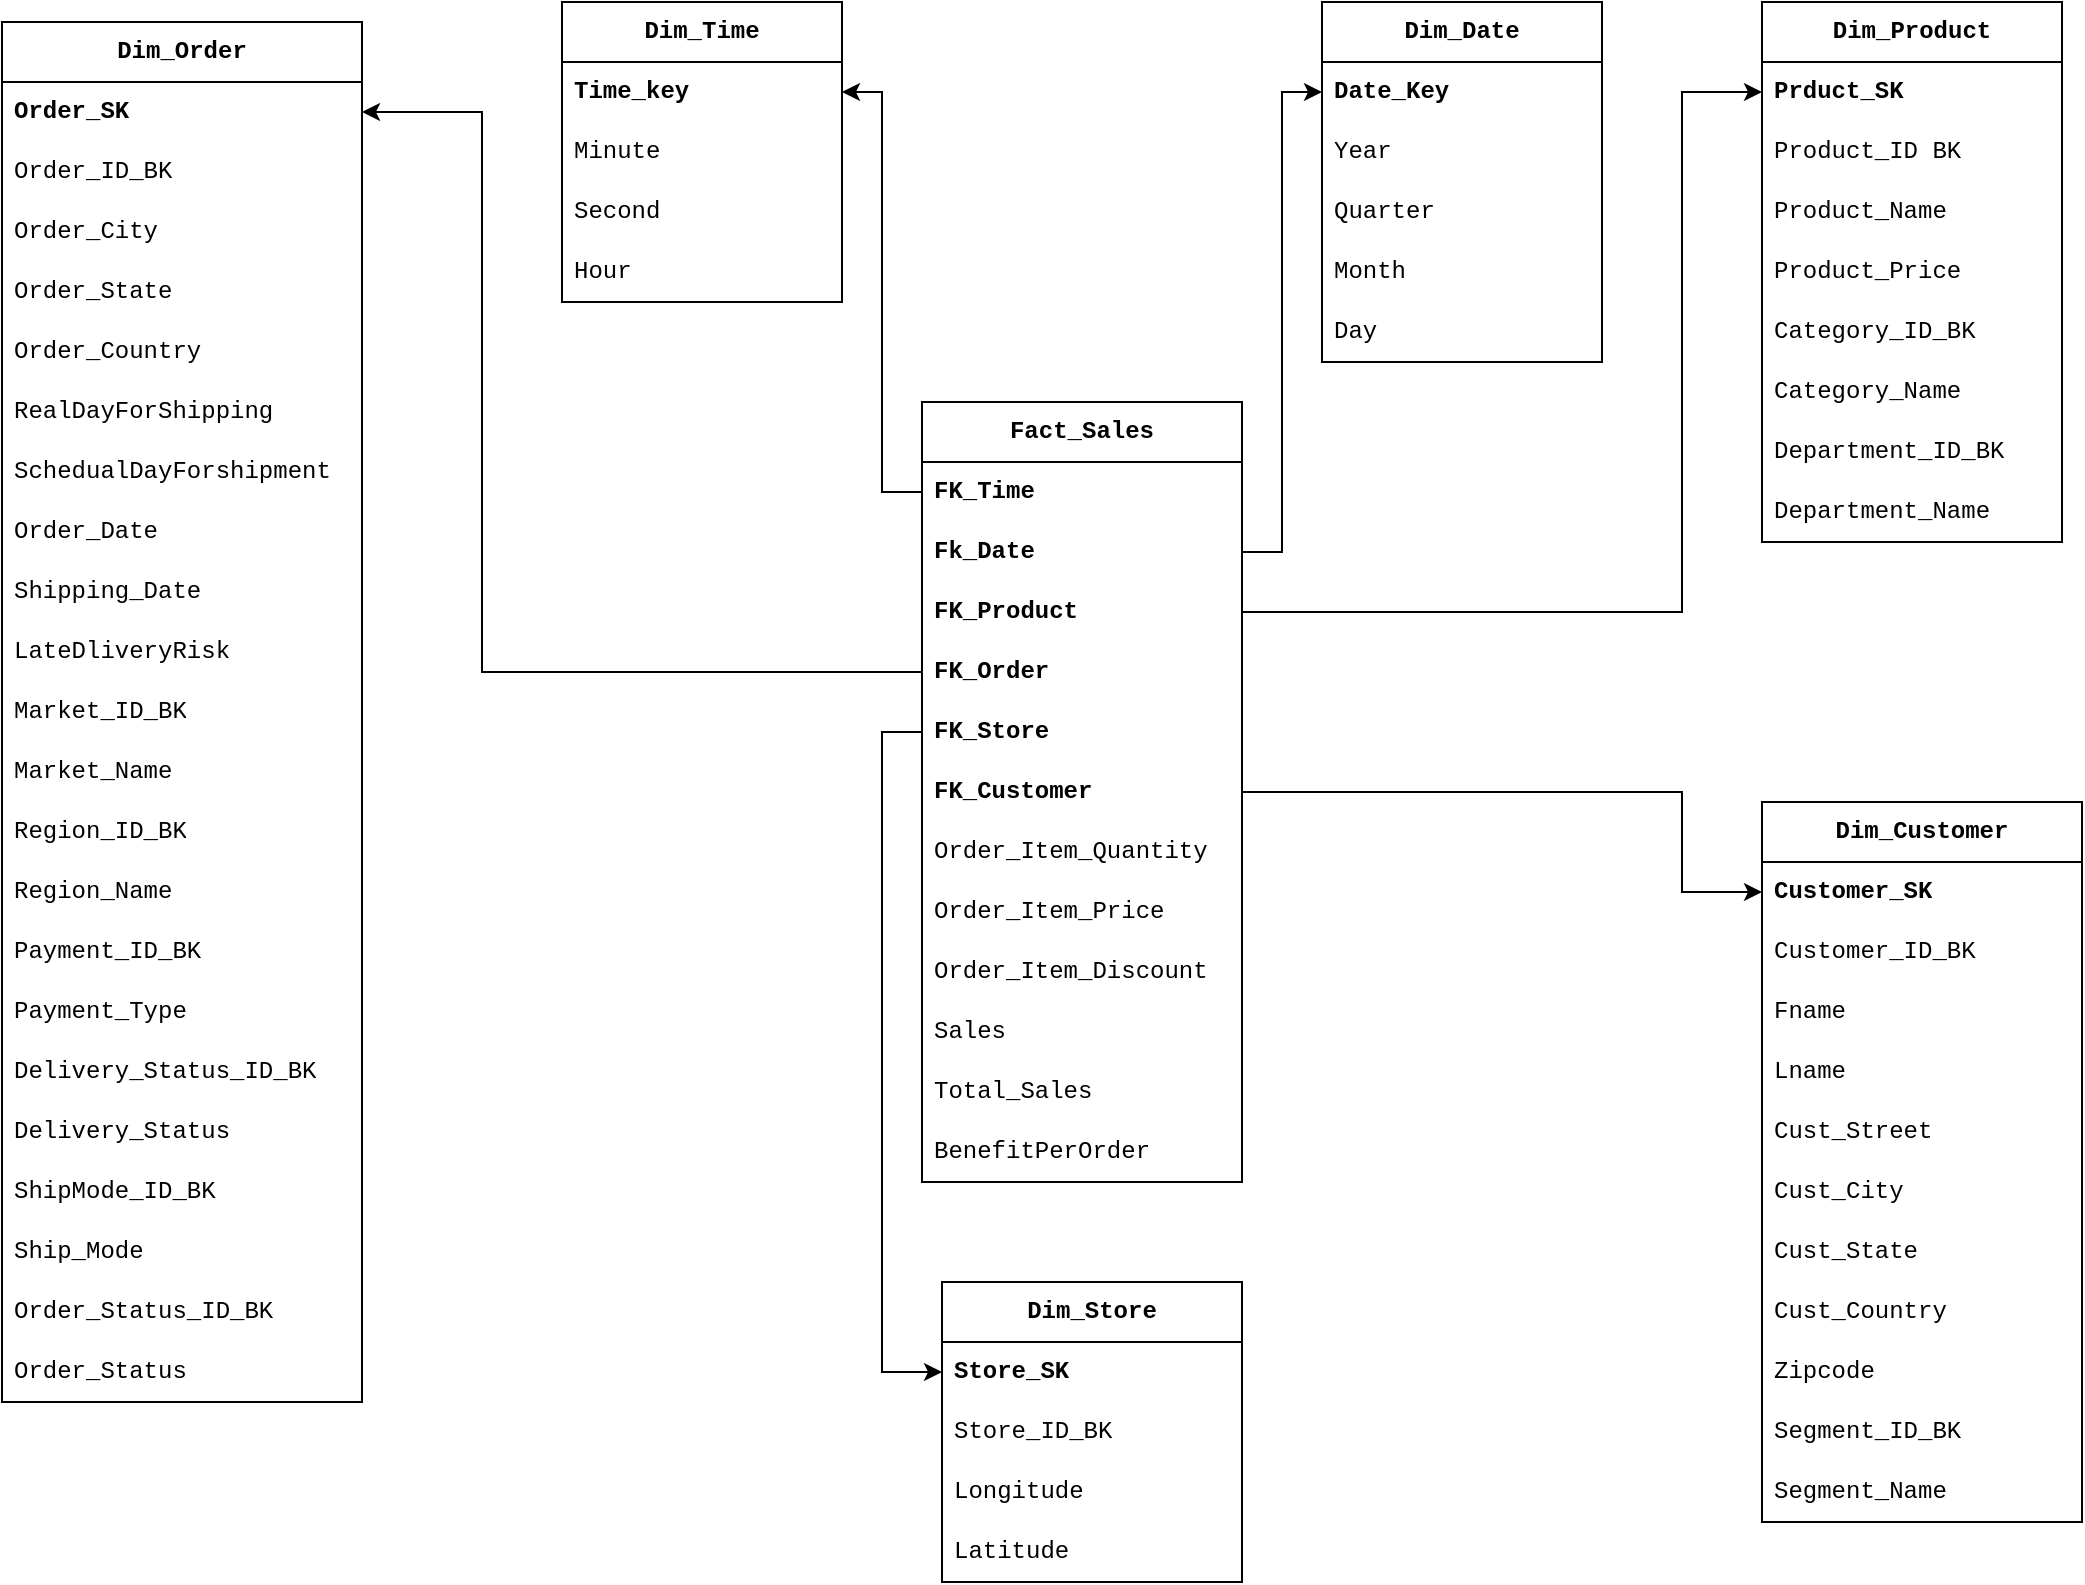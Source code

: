 <mxfile scale="1" border="0" version="24.7.5">
  <diagram name="Page-1" id="-QpeJFD9By1HImfgPcDu">
    <mxGraphModel dx="1235" dy="731" grid="1" gridSize="10" guides="1" tooltips="1" connect="1" arrows="1" fold="1" page="1" pageScale="1" pageWidth="1100" pageHeight="850" math="0" shadow="0">
      <root>
        <mxCell id="0" />
        <mxCell id="1" parent="0" />
        <mxCell id="Llj-QnV4qk8iGAxu2ZoB-3" value="&lt;b&gt;Fact_Sales&lt;/b&gt;" style="swimlane;fontStyle=0;childLayout=stackLayout;horizontal=1;startSize=30;horizontalStack=0;resizeParent=1;resizeParentMax=0;resizeLast=0;collapsible=1;marginBottom=0;whiteSpace=wrap;html=1;fontFamily=Courier New;" parent="1" vertex="1">
          <mxGeometry x="500" y="240" width="160" height="390" as="geometry" />
        </mxCell>
        <mxCell id="Llj-QnV4qk8iGAxu2ZoB-9" value="&lt;b&gt;FK_Time&lt;/b&gt;" style="text;strokeColor=none;fillColor=none;align=left;verticalAlign=middle;spacingLeft=4;spacingRight=4;overflow=hidden;points=[[0,0.5],[1,0.5]];portConstraint=eastwest;rotatable=0;whiteSpace=wrap;html=1;fontFamily=Courier New;" parent="Llj-QnV4qk8iGAxu2ZoB-3" vertex="1">
          <mxGeometry y="30" width="160" height="30" as="geometry" />
        </mxCell>
        <mxCell id="Llj-QnV4qk8iGAxu2ZoB-4" value="&lt;b&gt;Fk_Date&lt;/b&gt;" style="text;strokeColor=none;fillColor=none;align=left;verticalAlign=middle;spacingLeft=4;spacingRight=4;overflow=hidden;points=[[0,0.5],[1,0.5]];portConstraint=eastwest;rotatable=0;whiteSpace=wrap;html=1;fontFamily=Courier New;" parent="Llj-QnV4qk8iGAxu2ZoB-3" vertex="1">
          <mxGeometry y="60" width="160" height="30" as="geometry" />
        </mxCell>
        <mxCell id="Llj-QnV4qk8iGAxu2ZoB-5" value="&lt;b&gt;FK_Product&lt;/b&gt;" style="text;strokeColor=none;fillColor=none;align=left;verticalAlign=middle;spacingLeft=4;spacingRight=4;overflow=hidden;points=[[0,0.5],[1,0.5]];portConstraint=eastwest;rotatable=0;whiteSpace=wrap;html=1;fontFamily=Courier New;" parent="Llj-QnV4qk8iGAxu2ZoB-3" vertex="1">
          <mxGeometry y="90" width="160" height="30" as="geometry" />
        </mxCell>
        <mxCell id="Llj-QnV4qk8iGAxu2ZoB-6" value="&lt;b&gt;FK_Order&lt;/b&gt;" style="text;strokeColor=none;fillColor=none;align=left;verticalAlign=middle;spacingLeft=4;spacingRight=4;overflow=hidden;points=[[0,0.5],[1,0.5]];portConstraint=eastwest;rotatable=0;whiteSpace=wrap;html=1;fontFamily=Courier New;" parent="Llj-QnV4qk8iGAxu2ZoB-3" vertex="1">
          <mxGeometry y="120" width="160" height="30" as="geometry" />
        </mxCell>
        <mxCell id="Llj-QnV4qk8iGAxu2ZoB-7" value="&lt;b&gt;FK_Store&lt;/b&gt;" style="text;strokeColor=none;fillColor=none;align=left;verticalAlign=middle;spacingLeft=4;spacingRight=4;overflow=hidden;points=[[0,0.5],[1,0.5]];portConstraint=eastwest;rotatable=0;whiteSpace=wrap;html=1;fontFamily=Courier New;" parent="Llj-QnV4qk8iGAxu2ZoB-3" vertex="1">
          <mxGeometry y="150" width="160" height="30" as="geometry" />
        </mxCell>
        <mxCell id="Llj-QnV4qk8iGAxu2ZoB-8" value="&lt;b&gt;FK_Customer&lt;/b&gt;" style="text;strokeColor=none;fillColor=none;align=left;verticalAlign=middle;spacingLeft=4;spacingRight=4;overflow=hidden;points=[[0,0.5],[1,0.5]];portConstraint=eastwest;rotatable=0;whiteSpace=wrap;html=1;fontFamily=Courier New;" parent="Llj-QnV4qk8iGAxu2ZoB-3" vertex="1">
          <mxGeometry y="180" width="160" height="30" as="geometry" />
        </mxCell>
        <mxCell id="UlVGriS9c-GkDEvKn-Qm-22" value="Order_Item_Quantity" style="text;strokeColor=none;fillColor=none;align=left;verticalAlign=middle;spacingLeft=4;spacingRight=4;overflow=hidden;points=[[0,0.5],[1,0.5]];portConstraint=eastwest;rotatable=0;whiteSpace=wrap;html=1;fontFamily=Courier New;" parent="Llj-QnV4qk8iGAxu2ZoB-3" vertex="1">
          <mxGeometry y="210" width="160" height="30" as="geometry" />
        </mxCell>
        <mxCell id="z2z_kaeNV8si64ve1Tnd-3" value="Order_Item_Price" style="text;strokeColor=none;fillColor=none;align=left;verticalAlign=middle;spacingLeft=4;spacingRight=4;overflow=hidden;points=[[0,0.5],[1,0.5]];portConstraint=eastwest;rotatable=0;whiteSpace=wrap;html=1;fontFamily=Courier New;" vertex="1" parent="Llj-QnV4qk8iGAxu2ZoB-3">
          <mxGeometry y="240" width="160" height="30" as="geometry" />
        </mxCell>
        <mxCell id="z2z_kaeNV8si64ve1Tnd-4" value="Order_Item_Discount" style="text;strokeColor=none;fillColor=none;align=left;verticalAlign=middle;spacingLeft=4;spacingRight=4;overflow=hidden;points=[[0,0.5],[1,0.5]];portConstraint=eastwest;rotatable=0;whiteSpace=wrap;html=1;fontFamily=Courier New;" vertex="1" parent="Llj-QnV4qk8iGAxu2ZoB-3">
          <mxGeometry y="270" width="160" height="30" as="geometry" />
        </mxCell>
        <mxCell id="Llj-QnV4qk8iGAxu2ZoB-12" value="Sales" style="text;strokeColor=none;fillColor=none;align=left;verticalAlign=middle;spacingLeft=4;spacingRight=4;overflow=hidden;points=[[0,0.5],[1,0.5]];portConstraint=eastwest;rotatable=0;whiteSpace=wrap;html=1;fontFamily=Courier New;" parent="Llj-QnV4qk8iGAxu2ZoB-3" vertex="1">
          <mxGeometry y="300" width="160" height="30" as="geometry" />
        </mxCell>
        <mxCell id="Llj-QnV4qk8iGAxu2ZoB-10" value="Total_Sales" style="text;strokeColor=none;fillColor=none;align=left;verticalAlign=middle;spacingLeft=4;spacingRight=4;overflow=hidden;points=[[0,0.5],[1,0.5]];portConstraint=eastwest;rotatable=0;whiteSpace=wrap;html=1;fontFamily=Courier New;" parent="Llj-QnV4qk8iGAxu2ZoB-3" vertex="1">
          <mxGeometry y="330" width="160" height="30" as="geometry" />
        </mxCell>
        <mxCell id="Llj-QnV4qk8iGAxu2ZoB-11" value="BenefitPerOrder" style="text;strokeColor=none;fillColor=none;align=left;verticalAlign=middle;spacingLeft=4;spacingRight=4;overflow=hidden;points=[[0,0.5],[1,0.5]];portConstraint=eastwest;rotatable=0;whiteSpace=wrap;html=1;fontFamily=Courier New;" parent="Llj-QnV4qk8iGAxu2ZoB-3" vertex="1">
          <mxGeometry y="360" width="160" height="30" as="geometry" />
        </mxCell>
        <mxCell id="Llj-QnV4qk8iGAxu2ZoB-16" value="&lt;b&gt;Dim_Date&lt;/b&gt;" style="swimlane;fontStyle=0;childLayout=stackLayout;horizontal=1;startSize=30;horizontalStack=0;resizeParent=1;resizeParentMax=0;resizeLast=0;collapsible=1;marginBottom=0;whiteSpace=wrap;html=1;fontFamily=Courier New;" parent="1" vertex="1">
          <mxGeometry x="700" y="40" width="140" height="180" as="geometry" />
        </mxCell>
        <mxCell id="Llj-QnV4qk8iGAxu2ZoB-17" value="&lt;b&gt;Date_Key&lt;/b&gt;" style="text;strokeColor=none;fillColor=none;align=left;verticalAlign=middle;spacingLeft=4;spacingRight=4;overflow=hidden;points=[[0,0.5],[1,0.5]];portConstraint=eastwest;rotatable=0;whiteSpace=wrap;html=1;fontFamily=Courier New;" parent="Llj-QnV4qk8iGAxu2ZoB-16" vertex="1">
          <mxGeometry y="30" width="140" height="30" as="geometry" />
        </mxCell>
        <mxCell id="Llj-QnV4qk8iGAxu2ZoB-18" value="Year" style="text;strokeColor=none;fillColor=none;align=left;verticalAlign=middle;spacingLeft=4;spacingRight=4;overflow=hidden;points=[[0,0.5],[1,0.5]];portConstraint=eastwest;rotatable=0;whiteSpace=wrap;html=1;fontFamily=Courier New;" parent="Llj-QnV4qk8iGAxu2ZoB-16" vertex="1">
          <mxGeometry y="60" width="140" height="30" as="geometry" />
        </mxCell>
        <mxCell id="Llj-QnV4qk8iGAxu2ZoB-19" value="Quarter" style="text;strokeColor=none;fillColor=none;align=left;verticalAlign=middle;spacingLeft=4;spacingRight=4;overflow=hidden;points=[[0,0.5],[1,0.5]];portConstraint=eastwest;rotatable=0;whiteSpace=wrap;html=1;fontFamily=Courier New;" parent="Llj-QnV4qk8iGAxu2ZoB-16" vertex="1">
          <mxGeometry y="90" width="140" height="30" as="geometry" />
        </mxCell>
        <mxCell id="Llj-QnV4qk8iGAxu2ZoB-20" value="Month" style="text;strokeColor=none;fillColor=none;align=left;verticalAlign=middle;spacingLeft=4;spacingRight=4;overflow=hidden;points=[[0,0.5],[1,0.5]];portConstraint=eastwest;rotatable=0;whiteSpace=wrap;html=1;fontFamily=Courier New;" parent="Llj-QnV4qk8iGAxu2ZoB-16" vertex="1">
          <mxGeometry y="120" width="140" height="30" as="geometry" />
        </mxCell>
        <mxCell id="Llj-QnV4qk8iGAxu2ZoB-21" value="Day" style="text;strokeColor=none;fillColor=none;align=left;verticalAlign=middle;spacingLeft=4;spacingRight=4;overflow=hidden;points=[[0,0.5],[1,0.5]];portConstraint=eastwest;rotatable=0;whiteSpace=wrap;html=1;fontFamily=Courier New;" parent="Llj-QnV4qk8iGAxu2ZoB-16" vertex="1">
          <mxGeometry y="150" width="140" height="30" as="geometry" />
        </mxCell>
        <mxCell id="Llj-QnV4qk8iGAxu2ZoB-33" value="&lt;b&gt;Dim_Product&lt;/b&gt;" style="swimlane;fontStyle=0;childLayout=stackLayout;horizontal=1;startSize=30;horizontalStack=0;resizeParent=1;resizeParentMax=0;resizeLast=0;collapsible=1;marginBottom=0;whiteSpace=wrap;html=1;fontFamily=Courier New;" parent="1" vertex="1">
          <mxGeometry x="920" y="40" width="150" height="270" as="geometry" />
        </mxCell>
        <mxCell id="Llj-QnV4qk8iGAxu2ZoB-34" value="&lt;b&gt;Prduct_SK&lt;/b&gt;" style="text;strokeColor=none;fillColor=none;align=left;verticalAlign=middle;spacingLeft=4;spacingRight=4;overflow=hidden;points=[[0,0.5],[1,0.5]];portConstraint=eastwest;rotatable=0;whiteSpace=wrap;html=1;fontFamily=Courier New;" parent="Llj-QnV4qk8iGAxu2ZoB-33" vertex="1">
          <mxGeometry y="30" width="150" height="30" as="geometry" />
        </mxCell>
        <mxCell id="Llj-QnV4qk8iGAxu2ZoB-35" value="Product_ID BK" style="text;strokeColor=none;fillColor=none;align=left;verticalAlign=middle;spacingLeft=4;spacingRight=4;overflow=hidden;points=[[0,0.5],[1,0.5]];portConstraint=eastwest;rotatable=0;whiteSpace=wrap;html=1;fontFamily=Courier New;" parent="Llj-QnV4qk8iGAxu2ZoB-33" vertex="1">
          <mxGeometry y="60" width="150" height="30" as="geometry" />
        </mxCell>
        <mxCell id="Llj-QnV4qk8iGAxu2ZoB-36" value="Product_Name" style="text;strokeColor=none;fillColor=none;align=left;verticalAlign=middle;spacingLeft=4;spacingRight=4;overflow=hidden;points=[[0,0.5],[1,0.5]];portConstraint=eastwest;rotatable=0;whiteSpace=wrap;html=1;fontFamily=Courier New;" parent="Llj-QnV4qk8iGAxu2ZoB-33" vertex="1">
          <mxGeometry y="90" width="150" height="30" as="geometry" />
        </mxCell>
        <mxCell id="Llj-QnV4qk8iGAxu2ZoB-37" value="Product_Price" style="text;strokeColor=none;fillColor=none;align=left;verticalAlign=middle;spacingLeft=4;spacingRight=4;overflow=hidden;points=[[0,0.5],[1,0.5]];portConstraint=eastwest;rotatable=0;whiteSpace=wrap;html=1;fontFamily=Courier New;" parent="Llj-QnV4qk8iGAxu2ZoB-33" vertex="1">
          <mxGeometry y="120" width="150" height="30" as="geometry" />
        </mxCell>
        <mxCell id="Llj-QnV4qk8iGAxu2ZoB-39" value="Category_ID_BK" style="text;strokeColor=none;fillColor=none;align=left;verticalAlign=middle;spacingLeft=4;spacingRight=4;overflow=hidden;points=[[0,0.5],[1,0.5]];portConstraint=eastwest;rotatable=0;whiteSpace=wrap;html=1;fontFamily=Courier New;" parent="Llj-QnV4qk8iGAxu2ZoB-33" vertex="1">
          <mxGeometry y="150" width="150" height="30" as="geometry" />
        </mxCell>
        <mxCell id="Llj-QnV4qk8iGAxu2ZoB-40" value="Category_Name" style="text;strokeColor=none;fillColor=none;align=left;verticalAlign=middle;spacingLeft=4;spacingRight=4;overflow=hidden;points=[[0,0.5],[1,0.5]];portConstraint=eastwest;rotatable=0;whiteSpace=wrap;html=1;fontFamily=Courier New;" parent="Llj-QnV4qk8iGAxu2ZoB-33" vertex="1">
          <mxGeometry y="180" width="150" height="30" as="geometry" />
        </mxCell>
        <mxCell id="UlVGriS9c-GkDEvKn-Qm-23" value="Department_ID_BK" style="text;strokeColor=none;fillColor=none;align=left;verticalAlign=middle;spacingLeft=4;spacingRight=4;overflow=hidden;points=[[0,0.5],[1,0.5]];portConstraint=eastwest;rotatable=0;whiteSpace=wrap;html=1;fontFamily=Courier New;" parent="Llj-QnV4qk8iGAxu2ZoB-33" vertex="1">
          <mxGeometry y="210" width="150" height="30" as="geometry" />
        </mxCell>
        <mxCell id="UlVGriS9c-GkDEvKn-Qm-24" value="Department_Name" style="text;strokeColor=none;fillColor=none;align=left;verticalAlign=middle;spacingLeft=4;spacingRight=4;overflow=hidden;points=[[0,0.5],[1,0.5]];portConstraint=eastwest;rotatable=0;whiteSpace=wrap;html=1;fontFamily=Courier New;" parent="Llj-QnV4qk8iGAxu2ZoB-33" vertex="1">
          <mxGeometry y="240" width="150" height="30" as="geometry" />
        </mxCell>
        <mxCell id="Llj-QnV4qk8iGAxu2ZoB-46" value="&lt;b&gt;Dim_Store&lt;/b&gt;" style="swimlane;fontStyle=0;childLayout=stackLayout;horizontal=1;startSize=30;horizontalStack=0;resizeParent=1;resizeParentMax=0;resizeLast=0;collapsible=1;marginBottom=0;whiteSpace=wrap;html=1;fontFamily=Courier New;" parent="1" vertex="1">
          <mxGeometry x="510" y="680" width="150" height="150" as="geometry" />
        </mxCell>
        <mxCell id="Llj-QnV4qk8iGAxu2ZoB-47" value="&lt;b&gt;Store_SK&lt;/b&gt;" style="text;strokeColor=none;fillColor=none;align=left;verticalAlign=middle;spacingLeft=4;spacingRight=4;overflow=hidden;points=[[0,0.5],[1,0.5]];portConstraint=eastwest;rotatable=0;whiteSpace=wrap;html=1;fontFamily=Courier New;" parent="Llj-QnV4qk8iGAxu2ZoB-46" vertex="1">
          <mxGeometry y="30" width="150" height="30" as="geometry" />
        </mxCell>
        <mxCell id="UlVGriS9c-GkDEvKn-Qm-36" value="Store_ID_BK" style="text;strokeColor=none;fillColor=none;align=left;verticalAlign=middle;spacingLeft=4;spacingRight=4;overflow=hidden;points=[[0,0.5],[1,0.5]];portConstraint=eastwest;rotatable=0;whiteSpace=wrap;html=1;fontFamily=Courier New;" parent="Llj-QnV4qk8iGAxu2ZoB-46" vertex="1">
          <mxGeometry y="60" width="150" height="30" as="geometry" />
        </mxCell>
        <mxCell id="z2z_kaeNV8si64ve1Tnd-1" value="Longitude" style="text;strokeColor=none;fillColor=none;align=left;verticalAlign=middle;spacingLeft=4;spacingRight=4;overflow=hidden;points=[[0,0.5],[1,0.5]];portConstraint=eastwest;rotatable=0;whiteSpace=wrap;html=1;fontFamily=Courier New;" vertex="1" parent="Llj-QnV4qk8iGAxu2ZoB-46">
          <mxGeometry y="90" width="150" height="30" as="geometry" />
        </mxCell>
        <mxCell id="Llj-QnV4qk8iGAxu2ZoB-48" value="Latitude" style="text;strokeColor=none;fillColor=none;align=left;verticalAlign=middle;spacingLeft=4;spacingRight=4;overflow=hidden;points=[[0,0.5],[1,0.5]];portConstraint=eastwest;rotatable=0;whiteSpace=wrap;html=1;fontFamily=Courier New;" parent="Llj-QnV4qk8iGAxu2ZoB-46" vertex="1">
          <mxGeometry y="120" width="150" height="30" as="geometry" />
        </mxCell>
        <mxCell id="Llj-QnV4qk8iGAxu2ZoB-52" value="&lt;b&gt;Dim_Order&lt;/b&gt;" style="swimlane;fontStyle=0;childLayout=stackLayout;horizontal=1;startSize=30;horizontalStack=0;resizeParent=1;resizeParentMax=0;resizeLast=0;collapsible=1;marginBottom=0;whiteSpace=wrap;html=1;fontFamily=Courier New;" parent="1" vertex="1">
          <mxGeometry x="40" y="50" width="180" height="690" as="geometry" />
        </mxCell>
        <mxCell id="Llj-QnV4qk8iGAxu2ZoB-53" value="&lt;b&gt;Order_SK&lt;/b&gt;" style="text;strokeColor=none;fillColor=none;align=left;verticalAlign=middle;spacingLeft=4;spacingRight=4;overflow=hidden;points=[[0,0.5],[1,0.5]];portConstraint=eastwest;rotatable=0;whiteSpace=wrap;html=1;fontFamily=Courier New;" parent="Llj-QnV4qk8iGAxu2ZoB-52" vertex="1">
          <mxGeometry y="30" width="180" height="30" as="geometry" />
        </mxCell>
        <mxCell id="Llj-QnV4qk8iGAxu2ZoB-54" value="Order_ID_BK" style="text;strokeColor=none;fillColor=none;align=left;verticalAlign=middle;spacingLeft=4;spacingRight=4;overflow=hidden;points=[[0,0.5],[1,0.5]];portConstraint=eastwest;rotatable=0;whiteSpace=wrap;html=1;fontFamily=Courier New;" parent="Llj-QnV4qk8iGAxu2ZoB-52" vertex="1">
          <mxGeometry y="60" width="180" height="30" as="geometry" />
        </mxCell>
        <mxCell id="Llj-QnV4qk8iGAxu2ZoB-55" value="Order_City" style="text;strokeColor=none;fillColor=none;align=left;verticalAlign=middle;spacingLeft=4;spacingRight=4;overflow=hidden;points=[[0,0.5],[1,0.5]];portConstraint=eastwest;rotatable=0;whiteSpace=wrap;html=1;fontFamily=Courier New;" parent="Llj-QnV4qk8iGAxu2ZoB-52" vertex="1">
          <mxGeometry y="90" width="180" height="30" as="geometry" />
        </mxCell>
        <mxCell id="Llj-QnV4qk8iGAxu2ZoB-60" value="Order_State" style="text;strokeColor=none;fillColor=none;align=left;verticalAlign=middle;spacingLeft=4;spacingRight=4;overflow=hidden;points=[[0,0.5],[1,0.5]];portConstraint=eastwest;rotatable=0;whiteSpace=wrap;html=1;fontFamily=Courier New;" parent="Llj-QnV4qk8iGAxu2ZoB-52" vertex="1">
          <mxGeometry y="120" width="180" height="30" as="geometry" />
        </mxCell>
        <mxCell id="Llj-QnV4qk8iGAxu2ZoB-61" value="Order_Country" style="text;strokeColor=none;fillColor=none;align=left;verticalAlign=middle;spacingLeft=4;spacingRight=4;overflow=hidden;points=[[0,0.5],[1,0.5]];portConstraint=eastwest;rotatable=0;whiteSpace=wrap;html=1;fontFamily=Courier New;" parent="Llj-QnV4qk8iGAxu2ZoB-52" vertex="1">
          <mxGeometry y="150" width="180" height="30" as="geometry" />
        </mxCell>
        <mxCell id="Llj-QnV4qk8iGAxu2ZoB-62" value="RealDayForShipping" style="text;strokeColor=none;fillColor=none;align=left;verticalAlign=middle;spacingLeft=4;spacingRight=4;overflow=hidden;points=[[0,0.5],[1,0.5]];portConstraint=eastwest;rotatable=0;whiteSpace=wrap;html=1;fontFamily=Courier New;" parent="Llj-QnV4qk8iGAxu2ZoB-52" vertex="1">
          <mxGeometry y="180" width="180" height="30" as="geometry" />
        </mxCell>
        <mxCell id="Llj-QnV4qk8iGAxu2ZoB-63" value="SchedualDayForshipment" style="text;strokeColor=none;fillColor=none;align=left;verticalAlign=middle;spacingLeft=4;spacingRight=4;overflow=hidden;points=[[0,0.5],[1,0.5]];portConstraint=eastwest;rotatable=0;whiteSpace=wrap;html=1;fontFamily=Courier New;" parent="Llj-QnV4qk8iGAxu2ZoB-52" vertex="1">
          <mxGeometry y="210" width="180" height="30" as="geometry" />
        </mxCell>
        <mxCell id="UlVGriS9c-GkDEvKn-Qm-31" value="Order_Date" style="text;strokeColor=none;fillColor=none;align=left;verticalAlign=middle;spacingLeft=4;spacingRight=4;overflow=hidden;points=[[0,0.5],[1,0.5]];portConstraint=eastwest;rotatable=0;whiteSpace=wrap;html=1;fontFamily=Courier New;" parent="Llj-QnV4qk8iGAxu2ZoB-52" vertex="1">
          <mxGeometry y="240" width="180" height="30" as="geometry" />
        </mxCell>
        <mxCell id="UlVGriS9c-GkDEvKn-Qm-32" value="Shipping_Date" style="text;strokeColor=none;fillColor=none;align=left;verticalAlign=middle;spacingLeft=4;spacingRight=4;overflow=hidden;points=[[0,0.5],[1,0.5]];portConstraint=eastwest;rotatable=0;whiteSpace=wrap;html=1;fontFamily=Courier New;" parent="Llj-QnV4qk8iGAxu2ZoB-52" vertex="1">
          <mxGeometry y="270" width="180" height="30" as="geometry" />
        </mxCell>
        <mxCell id="Llj-QnV4qk8iGAxu2ZoB-64" value="LateDliveryRisk" style="text;strokeColor=none;fillColor=none;align=left;verticalAlign=middle;spacingLeft=4;spacingRight=4;overflow=hidden;points=[[0,0.5],[1,0.5]];portConstraint=eastwest;rotatable=0;whiteSpace=wrap;html=1;fontFamily=Courier New;" parent="Llj-QnV4qk8iGAxu2ZoB-52" vertex="1">
          <mxGeometry y="300" width="180" height="30" as="geometry" />
        </mxCell>
        <mxCell id="Llj-QnV4qk8iGAxu2ZoB-65" value="Market_ID_BK" style="text;strokeColor=none;fillColor=none;align=left;verticalAlign=middle;spacingLeft=4;spacingRight=4;overflow=hidden;points=[[0,0.5],[1,0.5]];portConstraint=eastwest;rotatable=0;whiteSpace=wrap;html=1;fontFamily=Courier New;" parent="Llj-QnV4qk8iGAxu2ZoB-52" vertex="1">
          <mxGeometry y="330" width="180" height="30" as="geometry" />
        </mxCell>
        <mxCell id="Llj-QnV4qk8iGAxu2ZoB-66" value="Market_Name" style="text;strokeColor=none;fillColor=none;align=left;verticalAlign=middle;spacingLeft=4;spacingRight=4;overflow=hidden;points=[[0,0.5],[1,0.5]];portConstraint=eastwest;rotatable=0;whiteSpace=wrap;html=1;fontFamily=Courier New;" parent="Llj-QnV4qk8iGAxu2ZoB-52" vertex="1">
          <mxGeometry y="360" width="180" height="30" as="geometry" />
        </mxCell>
        <mxCell id="Llj-QnV4qk8iGAxu2ZoB-67" value="Region_ID_BK" style="text;strokeColor=none;fillColor=none;align=left;verticalAlign=middle;spacingLeft=4;spacingRight=4;overflow=hidden;points=[[0,0.5],[1,0.5]];portConstraint=eastwest;rotatable=0;whiteSpace=wrap;html=1;fontFamily=Courier New;" parent="Llj-QnV4qk8iGAxu2ZoB-52" vertex="1">
          <mxGeometry y="390" width="180" height="30" as="geometry" />
        </mxCell>
        <mxCell id="Llj-QnV4qk8iGAxu2ZoB-68" value="Region_Name" style="text;strokeColor=none;fillColor=none;align=left;verticalAlign=middle;spacingLeft=4;spacingRight=4;overflow=hidden;points=[[0,0.5],[1,0.5]];portConstraint=eastwest;rotatable=0;whiteSpace=wrap;html=1;fontFamily=Courier New;" parent="Llj-QnV4qk8iGAxu2ZoB-52" vertex="1">
          <mxGeometry y="420" width="180" height="30" as="geometry" />
        </mxCell>
        <mxCell id="UlVGriS9c-GkDEvKn-Qm-25" value="Payment_ID_BK" style="text;strokeColor=none;fillColor=none;align=left;verticalAlign=middle;spacingLeft=4;spacingRight=4;overflow=hidden;points=[[0,0.5],[1,0.5]];portConstraint=eastwest;rotatable=0;whiteSpace=wrap;html=1;fontFamily=Courier New;" parent="Llj-QnV4qk8iGAxu2ZoB-52" vertex="1">
          <mxGeometry y="450" width="180" height="30" as="geometry" />
        </mxCell>
        <mxCell id="UlVGriS9c-GkDEvKn-Qm-26" value="Payment_Type" style="text;strokeColor=none;fillColor=none;align=left;verticalAlign=middle;spacingLeft=4;spacingRight=4;overflow=hidden;points=[[0,0.5],[1,0.5]];portConstraint=eastwest;rotatable=0;whiteSpace=wrap;html=1;fontFamily=Courier New;" parent="Llj-QnV4qk8iGAxu2ZoB-52" vertex="1">
          <mxGeometry y="480" width="180" height="30" as="geometry" />
        </mxCell>
        <mxCell id="UlVGriS9c-GkDEvKn-Qm-27" value="Delivery_Status_ID_BK" style="text;strokeColor=none;fillColor=none;align=left;verticalAlign=middle;spacingLeft=4;spacingRight=4;overflow=hidden;points=[[0,0.5],[1,0.5]];portConstraint=eastwest;rotatable=0;whiteSpace=wrap;html=1;fontFamily=Courier New;" parent="Llj-QnV4qk8iGAxu2ZoB-52" vertex="1">
          <mxGeometry y="510" width="180" height="30" as="geometry" />
        </mxCell>
        <mxCell id="UlVGriS9c-GkDEvKn-Qm-28" value="Delivery_Status" style="text;strokeColor=none;fillColor=none;align=left;verticalAlign=middle;spacingLeft=4;spacingRight=4;overflow=hidden;points=[[0,0.5],[1,0.5]];portConstraint=eastwest;rotatable=0;whiteSpace=wrap;html=1;fontFamily=Courier New;" parent="Llj-QnV4qk8iGAxu2ZoB-52" vertex="1">
          <mxGeometry y="540" width="180" height="30" as="geometry" />
        </mxCell>
        <mxCell id="UlVGriS9c-GkDEvKn-Qm-29" value="ShipMode_ID_BK" style="text;strokeColor=none;fillColor=none;align=left;verticalAlign=middle;spacingLeft=4;spacingRight=4;overflow=hidden;points=[[0,0.5],[1,0.5]];portConstraint=eastwest;rotatable=0;whiteSpace=wrap;html=1;fontFamily=Courier New;" parent="Llj-QnV4qk8iGAxu2ZoB-52" vertex="1">
          <mxGeometry y="570" width="180" height="30" as="geometry" />
        </mxCell>
        <mxCell id="UlVGriS9c-GkDEvKn-Qm-30" value="Ship_Mode" style="text;strokeColor=none;fillColor=none;align=left;verticalAlign=middle;spacingLeft=4;spacingRight=4;overflow=hidden;points=[[0,0.5],[1,0.5]];portConstraint=eastwest;rotatable=0;whiteSpace=wrap;html=1;fontFamily=Courier New;" parent="Llj-QnV4qk8iGAxu2ZoB-52" vertex="1">
          <mxGeometry y="600" width="180" height="30" as="geometry" />
        </mxCell>
        <mxCell id="UlVGriS9c-GkDEvKn-Qm-34" value="Order_Status_ID_BK" style="text;strokeColor=none;fillColor=none;align=left;verticalAlign=middle;spacingLeft=4;spacingRight=4;overflow=hidden;points=[[0,0.5],[1,0.5]];portConstraint=eastwest;rotatable=0;whiteSpace=wrap;html=1;fontFamily=Courier New;" parent="Llj-QnV4qk8iGAxu2ZoB-52" vertex="1">
          <mxGeometry y="630" width="180" height="30" as="geometry" />
        </mxCell>
        <mxCell id="UlVGriS9c-GkDEvKn-Qm-35" value="Order_Status" style="text;strokeColor=none;fillColor=none;align=left;verticalAlign=middle;spacingLeft=4;spacingRight=4;overflow=hidden;points=[[0,0.5],[1,0.5]];portConstraint=eastwest;rotatable=0;whiteSpace=wrap;html=1;fontFamily=Courier New;" parent="Llj-QnV4qk8iGAxu2ZoB-52" vertex="1">
          <mxGeometry y="660" width="180" height="30" as="geometry" />
        </mxCell>
        <mxCell id="UlVGriS9c-GkDEvKn-Qm-1" value="&lt;b&gt;Dim_Customer&lt;/b&gt;" style="swimlane;fontStyle=0;childLayout=stackLayout;horizontal=1;startSize=30;horizontalStack=0;resizeParent=1;resizeParentMax=0;resizeLast=0;collapsible=1;marginBottom=0;whiteSpace=wrap;html=1;fontFamily=Courier New;" parent="1" vertex="1">
          <mxGeometry x="920" y="440" width="160" height="360" as="geometry" />
        </mxCell>
        <mxCell id="UlVGriS9c-GkDEvKn-Qm-2" value="&lt;b&gt;Customer_SK&lt;/b&gt;" style="text;strokeColor=none;fillColor=none;align=left;verticalAlign=middle;spacingLeft=4;spacingRight=4;overflow=hidden;points=[[0,0.5],[1,0.5]];portConstraint=eastwest;rotatable=0;whiteSpace=wrap;html=1;fontFamily=Courier New;" parent="UlVGriS9c-GkDEvKn-Qm-1" vertex="1">
          <mxGeometry y="30" width="160" height="30" as="geometry" />
        </mxCell>
        <mxCell id="UlVGriS9c-GkDEvKn-Qm-3" value="Customer_ID_BK" style="text;strokeColor=none;fillColor=none;align=left;verticalAlign=middle;spacingLeft=4;spacingRight=4;overflow=hidden;points=[[0,0.5],[1,0.5]];portConstraint=eastwest;rotatable=0;whiteSpace=wrap;html=1;fontFamily=Courier New;" parent="UlVGriS9c-GkDEvKn-Qm-1" vertex="1">
          <mxGeometry y="60" width="160" height="30" as="geometry" />
        </mxCell>
        <mxCell id="UlVGriS9c-GkDEvKn-Qm-4" value="Fname" style="text;strokeColor=none;fillColor=none;align=left;verticalAlign=middle;spacingLeft=4;spacingRight=4;overflow=hidden;points=[[0,0.5],[1,0.5]];portConstraint=eastwest;rotatable=0;whiteSpace=wrap;html=1;fontFamily=Courier New;" parent="UlVGriS9c-GkDEvKn-Qm-1" vertex="1">
          <mxGeometry y="90" width="160" height="30" as="geometry" />
        </mxCell>
        <mxCell id="UlVGriS9c-GkDEvKn-Qm-12" value="Lname" style="text;strokeColor=none;fillColor=none;align=left;verticalAlign=middle;spacingLeft=4;spacingRight=4;overflow=hidden;points=[[0,0.5],[1,0.5]];portConstraint=eastwest;rotatable=0;whiteSpace=wrap;html=1;fontFamily=Courier New;" parent="UlVGriS9c-GkDEvKn-Qm-1" vertex="1">
          <mxGeometry y="120" width="160" height="30" as="geometry" />
        </mxCell>
        <mxCell id="UlVGriS9c-GkDEvKn-Qm-13" value="Cust_Street" style="text;strokeColor=none;fillColor=none;align=left;verticalAlign=middle;spacingLeft=4;spacingRight=4;overflow=hidden;points=[[0,0.5],[1,0.5]];portConstraint=eastwest;rotatable=0;whiteSpace=wrap;html=1;fontFamily=Courier New;" parent="UlVGriS9c-GkDEvKn-Qm-1" vertex="1">
          <mxGeometry y="150" width="160" height="30" as="geometry" />
        </mxCell>
        <mxCell id="z2z_kaeNV8si64ve1Tnd-2" value="Cust_City" style="text;strokeColor=none;fillColor=none;align=left;verticalAlign=middle;spacingLeft=4;spacingRight=4;overflow=hidden;points=[[0,0.5],[1,0.5]];portConstraint=eastwest;rotatable=0;whiteSpace=wrap;html=1;fontFamily=Courier New;" vertex="1" parent="UlVGriS9c-GkDEvKn-Qm-1">
          <mxGeometry y="180" width="160" height="30" as="geometry" />
        </mxCell>
        <mxCell id="UlVGriS9c-GkDEvKn-Qm-14" value="Cust_State" style="text;strokeColor=none;fillColor=none;align=left;verticalAlign=middle;spacingLeft=4;spacingRight=4;overflow=hidden;points=[[0,0.5],[1,0.5]];portConstraint=eastwest;rotatable=0;whiteSpace=wrap;html=1;fontFamily=Courier New;" parent="UlVGriS9c-GkDEvKn-Qm-1" vertex="1">
          <mxGeometry y="210" width="160" height="30" as="geometry" />
        </mxCell>
        <mxCell id="UlVGriS9c-GkDEvKn-Qm-15" value="Cust_Country" style="text;strokeColor=none;fillColor=none;align=left;verticalAlign=middle;spacingLeft=4;spacingRight=4;overflow=hidden;points=[[0,0.5],[1,0.5]];portConstraint=eastwest;rotatable=0;whiteSpace=wrap;html=1;fontFamily=Courier New;" parent="UlVGriS9c-GkDEvKn-Qm-1" vertex="1">
          <mxGeometry y="240" width="160" height="30" as="geometry" />
        </mxCell>
        <mxCell id="UlVGriS9c-GkDEvKn-Qm-17" value="Zipcode" style="text;strokeColor=none;fillColor=none;align=left;verticalAlign=middle;spacingLeft=4;spacingRight=4;overflow=hidden;points=[[0,0.5],[1,0.5]];portConstraint=eastwest;rotatable=0;whiteSpace=wrap;html=1;fontFamily=Courier New;" parent="UlVGriS9c-GkDEvKn-Qm-1" vertex="1">
          <mxGeometry y="270" width="160" height="30" as="geometry" />
        </mxCell>
        <mxCell id="UlVGriS9c-GkDEvKn-Qm-20" value="Segment_ID_BK" style="text;strokeColor=none;fillColor=none;align=left;verticalAlign=middle;spacingLeft=4;spacingRight=4;overflow=hidden;points=[[0,0.5],[1,0.5]];portConstraint=eastwest;rotatable=0;whiteSpace=wrap;html=1;fontFamily=Courier New;" parent="UlVGriS9c-GkDEvKn-Qm-1" vertex="1">
          <mxGeometry y="300" width="160" height="30" as="geometry" />
        </mxCell>
        <mxCell id="UlVGriS9c-GkDEvKn-Qm-21" value="Segment_Name" style="text;strokeColor=none;fillColor=none;align=left;verticalAlign=middle;spacingLeft=4;spacingRight=4;overflow=hidden;points=[[0,0.5],[1,0.5]];portConstraint=eastwest;rotatable=0;whiteSpace=wrap;html=1;fontFamily=Courier New;" parent="UlVGriS9c-GkDEvKn-Qm-1" vertex="1">
          <mxGeometry y="330" width="160" height="30" as="geometry" />
        </mxCell>
        <mxCell id="UlVGriS9c-GkDEvKn-Qm-8" value="&lt;b&gt;Dim_Time&lt;/b&gt;" style="swimlane;fontStyle=0;childLayout=stackLayout;horizontal=1;startSize=30;horizontalStack=0;resizeParent=1;resizeParentMax=0;resizeLast=0;collapsible=1;marginBottom=0;whiteSpace=wrap;html=1;fontFamily=Courier New;" parent="1" vertex="1">
          <mxGeometry x="320" y="40" width="140" height="150" as="geometry" />
        </mxCell>
        <mxCell id="UlVGriS9c-GkDEvKn-Qm-9" value="&lt;b&gt;Time_key&lt;/b&gt;" style="text;strokeColor=none;fillColor=none;align=left;verticalAlign=middle;spacingLeft=4;spacingRight=4;overflow=hidden;points=[[0,0.5],[1,0.5]];portConstraint=eastwest;rotatable=0;whiteSpace=wrap;html=1;fontFamily=Courier New;" parent="UlVGriS9c-GkDEvKn-Qm-8" vertex="1">
          <mxGeometry y="30" width="140" height="30" as="geometry" />
        </mxCell>
        <mxCell id="UlVGriS9c-GkDEvKn-Qm-10" value="Minute" style="text;strokeColor=none;fillColor=none;align=left;verticalAlign=middle;spacingLeft=4;spacingRight=4;overflow=hidden;points=[[0,0.5],[1,0.5]];portConstraint=eastwest;rotatable=0;whiteSpace=wrap;html=1;fontFamily=Courier New;" parent="UlVGriS9c-GkDEvKn-Qm-8" vertex="1">
          <mxGeometry y="60" width="140" height="30" as="geometry" />
        </mxCell>
        <mxCell id="UlVGriS9c-GkDEvKn-Qm-11" value="Second" style="text;strokeColor=none;fillColor=none;align=left;verticalAlign=middle;spacingLeft=4;spacingRight=4;overflow=hidden;points=[[0,0.5],[1,0.5]];portConstraint=eastwest;rotatable=0;whiteSpace=wrap;html=1;fontFamily=Courier New;" parent="UlVGriS9c-GkDEvKn-Qm-8" vertex="1">
          <mxGeometry y="90" width="140" height="30" as="geometry" />
        </mxCell>
        <mxCell id="UlVGriS9c-GkDEvKn-Qm-19" value="Hour" style="text;strokeColor=none;fillColor=none;align=left;verticalAlign=middle;spacingLeft=4;spacingRight=4;overflow=hidden;points=[[0,0.5],[1,0.5]];portConstraint=eastwest;rotatable=0;whiteSpace=wrap;html=1;fontFamily=Courier New;" parent="UlVGriS9c-GkDEvKn-Qm-8" vertex="1">
          <mxGeometry y="120" width="140" height="30" as="geometry" />
        </mxCell>
        <mxCell id="z2z_kaeNV8si64ve1Tnd-11" style="edgeStyle=orthogonalEdgeStyle;rounded=0;orthogonalLoop=1;jettySize=auto;html=1;exitX=0;exitY=0.5;exitDx=0;exitDy=0;entryX=1;entryY=0.5;entryDx=0;entryDy=0;" edge="1" parent="1" source="Llj-QnV4qk8iGAxu2ZoB-9" target="UlVGriS9c-GkDEvKn-Qm-9">
          <mxGeometry relative="1" as="geometry" />
        </mxCell>
        <mxCell id="z2z_kaeNV8si64ve1Tnd-12" style="edgeStyle=orthogonalEdgeStyle;rounded=0;orthogonalLoop=1;jettySize=auto;html=1;exitX=1;exitY=0.5;exitDx=0;exitDy=0;entryX=0;entryY=0.5;entryDx=0;entryDy=0;" edge="1" parent="1" source="Llj-QnV4qk8iGAxu2ZoB-4" target="Llj-QnV4qk8iGAxu2ZoB-17">
          <mxGeometry relative="1" as="geometry" />
        </mxCell>
        <mxCell id="z2z_kaeNV8si64ve1Tnd-13" style="edgeStyle=orthogonalEdgeStyle;rounded=0;orthogonalLoop=1;jettySize=auto;html=1;exitX=1;exitY=0.5;exitDx=0;exitDy=0;" edge="1" parent="1" source="Llj-QnV4qk8iGAxu2ZoB-5" target="Llj-QnV4qk8iGAxu2ZoB-34">
          <mxGeometry relative="1" as="geometry">
            <Array as="points">
              <mxPoint x="880" y="345" />
              <mxPoint x="880" y="85" />
            </Array>
          </mxGeometry>
        </mxCell>
        <mxCell id="z2z_kaeNV8si64ve1Tnd-14" style="edgeStyle=orthogonalEdgeStyle;rounded=0;orthogonalLoop=1;jettySize=auto;html=1;exitX=0;exitY=0.5;exitDx=0;exitDy=0;entryX=1;entryY=0.5;entryDx=0;entryDy=0;" edge="1" parent="1" source="Llj-QnV4qk8iGAxu2ZoB-6" target="Llj-QnV4qk8iGAxu2ZoB-53">
          <mxGeometry relative="1" as="geometry">
            <Array as="points">
              <mxPoint x="280" y="375" />
              <mxPoint x="280" y="95" />
            </Array>
          </mxGeometry>
        </mxCell>
        <mxCell id="z2z_kaeNV8si64ve1Tnd-15" style="edgeStyle=orthogonalEdgeStyle;rounded=0;orthogonalLoop=1;jettySize=auto;html=1;exitX=0;exitY=0.5;exitDx=0;exitDy=0;entryX=0;entryY=0.5;entryDx=0;entryDy=0;" edge="1" parent="1" source="Llj-QnV4qk8iGAxu2ZoB-7" target="Llj-QnV4qk8iGAxu2ZoB-47">
          <mxGeometry relative="1" as="geometry" />
        </mxCell>
        <mxCell id="z2z_kaeNV8si64ve1Tnd-16" style="edgeStyle=orthogonalEdgeStyle;rounded=0;orthogonalLoop=1;jettySize=auto;html=1;exitX=1;exitY=0.5;exitDx=0;exitDy=0;entryX=0;entryY=0.5;entryDx=0;entryDy=0;" edge="1" parent="1" source="Llj-QnV4qk8iGAxu2ZoB-8" target="UlVGriS9c-GkDEvKn-Qm-2">
          <mxGeometry relative="1" as="geometry">
            <Array as="points">
              <mxPoint x="880" y="435" />
              <mxPoint x="880" y="485" />
            </Array>
          </mxGeometry>
        </mxCell>
      </root>
    </mxGraphModel>
  </diagram>
</mxfile>
